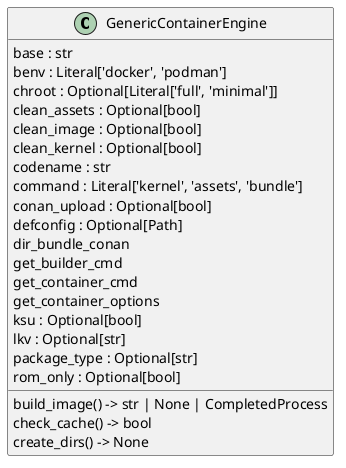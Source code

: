 @startuml classes
set namespaceSeparator none
class "GenericContainerEngine" as engines.generic_container.GenericContainerEngine {
  base : str
  benv : Literal['docker', 'podman']
  chroot : Optional[Literal['full', 'minimal']]
  clean_assets : Optional[bool]
  clean_image : Optional[bool]
  clean_kernel : Optional[bool]
  codename : str
  command : Literal['kernel', 'assets', 'bundle']
  conan_upload : Optional[bool]
  defconfig : Optional[Path]
  dir_bundle_conan
  get_builder_cmd
  get_container_cmd
  get_container_options
  ksu : Optional[bool]
  lkv : Optional[str]
  package_type : Optional[str]
  rom_only : Optional[bool]
  build_image() -> str | None | CompletedProcess
  check_cache() -> bool
  create_dirs() -> None
}
@enduml
